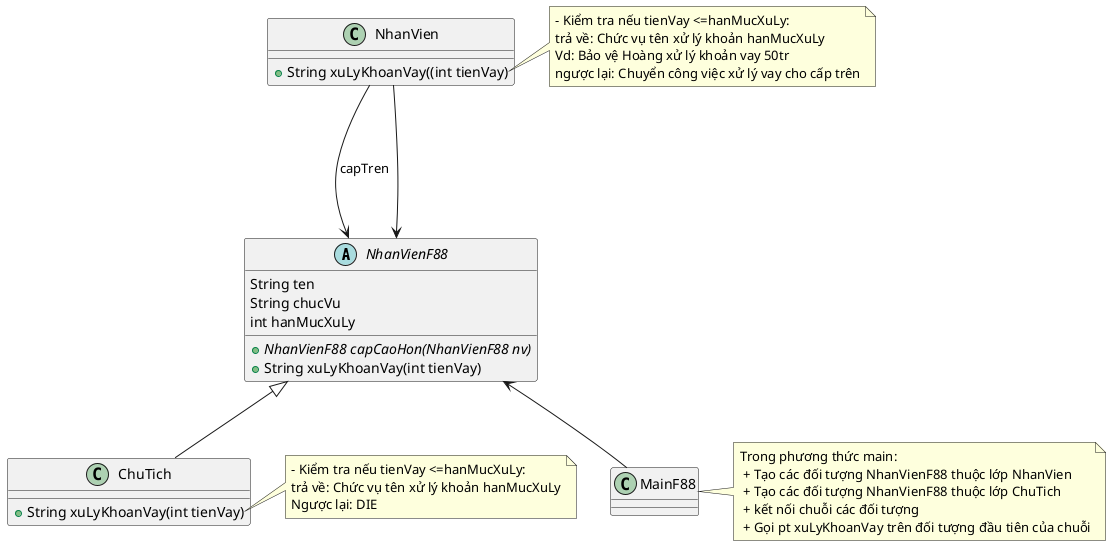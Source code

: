 @startuml
'https://plantuml.com/class-diagram

abstract class NhanVienF88
class ChuTich
class NhanVien
'Kế thừa'
NhanVienF88 <|-- ChuTich
'càng nhiều -- thì càng dài'

NhanVienF88 <-- NhanVien
NhanVienF88 <-- MainF88
NhanVien ---> NhanVienF88: capTren

'+: là public, -: private'
abstract class NhanVienF88{
   String ten
   String chucVu
   int hanMucXuLy
   +{abstract} NhanVienF88 capCaoHon(NhanVienF88 nv)
   +String xuLyKhoanVay(int tienVay)
}
class NhanVien{
    +String xuLyKhoanVay((int tienVay)
}
note right of NhanVien::xuLyKhoanVay
    - Kiểm tra nếu tienVay <=hanMucXuLy:
    trả về: Chức vụ tên xử lý khoản hanMucXuLy
    Vd: Bảo vệ Hoàng xử lý khoản vay 50tr
    ngược lại: Chuyển công việc xử lý vay cho cấp trên
end note

class ChuTich{
    +String xuLyKhoanVay(int tienVay)
}

note right of ChuTich::xuLyKhoanVay
    - Kiểm tra nếu tienVay <=hanMucXuLy:
    trả về: Chức vụ tên xử lý khoản hanMucXuLy
    Ngược lại: DIE
end note

class MainF88

note right of MainF88
    Trong phương thức main:
     + Tạo các đối tượng NhanVienF88 thuộc lớp NhanVien
     + Tạo các đối tượng NhanVienF88 thuộc lớp ChuTich
     + kết nối chuỗi các đối tượng
     + Gọi pt xuLyKhoanVay trên đối tượng đầu tiên của chuỗi
end note

@enduml